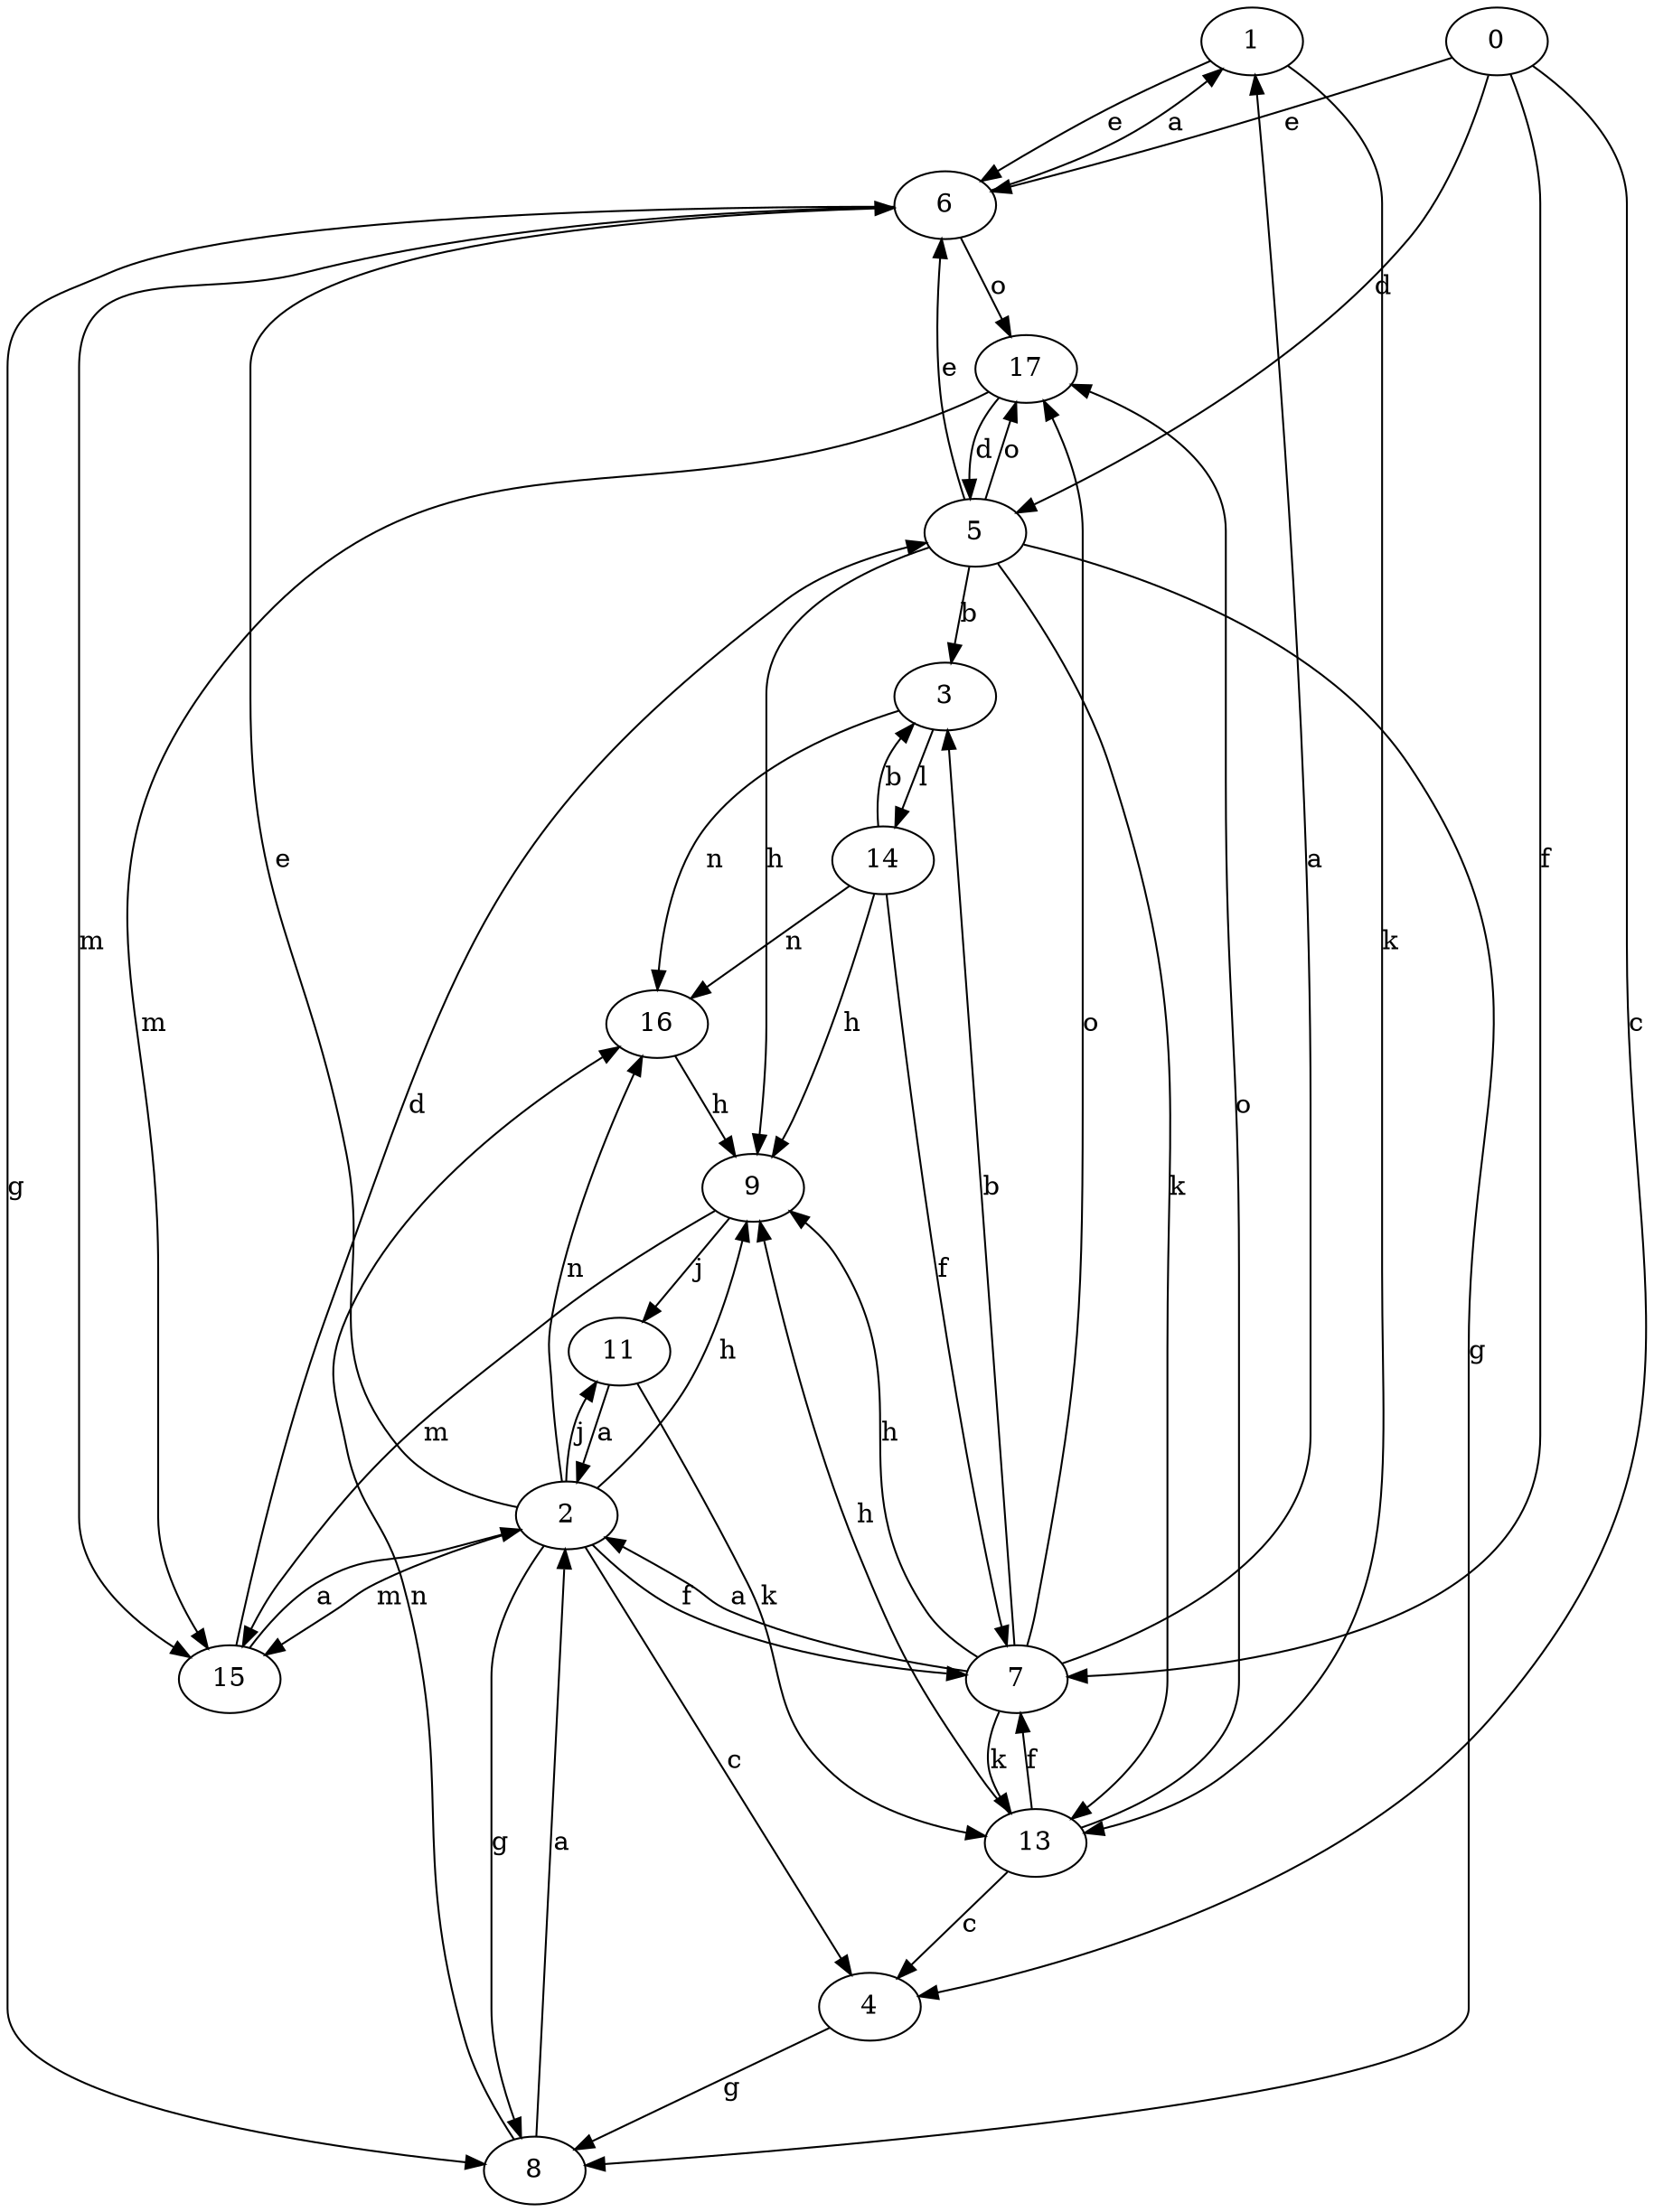 strict digraph  {
1;
2;
3;
4;
5;
6;
7;
8;
9;
0;
11;
13;
14;
15;
16;
17;
1 -> 6  [label=e];
1 -> 13  [label=k];
2 -> 4  [label=c];
2 -> 6  [label=e];
2 -> 7  [label=f];
2 -> 8  [label=g];
2 -> 9  [label=h];
2 -> 11  [label=j];
2 -> 15  [label=m];
2 -> 16  [label=n];
3 -> 14  [label=l];
3 -> 16  [label=n];
4 -> 8  [label=g];
5 -> 3  [label=b];
5 -> 6  [label=e];
5 -> 8  [label=g];
5 -> 9  [label=h];
5 -> 13  [label=k];
5 -> 17  [label=o];
6 -> 1  [label=a];
6 -> 8  [label=g];
6 -> 15  [label=m];
6 -> 17  [label=o];
7 -> 1  [label=a];
7 -> 2  [label=a];
7 -> 3  [label=b];
7 -> 9  [label=h];
7 -> 13  [label=k];
7 -> 17  [label=o];
8 -> 2  [label=a];
8 -> 16  [label=n];
9 -> 11  [label=j];
9 -> 15  [label=m];
0 -> 4  [label=c];
0 -> 5  [label=d];
0 -> 6  [label=e];
0 -> 7  [label=f];
11 -> 2  [label=a];
11 -> 13  [label=k];
13 -> 4  [label=c];
13 -> 7  [label=f];
13 -> 9  [label=h];
13 -> 17  [label=o];
14 -> 3  [label=b];
14 -> 7  [label=f];
14 -> 9  [label=h];
14 -> 16  [label=n];
15 -> 2  [label=a];
15 -> 5  [label=d];
16 -> 9  [label=h];
17 -> 5  [label=d];
17 -> 15  [label=m];
}

